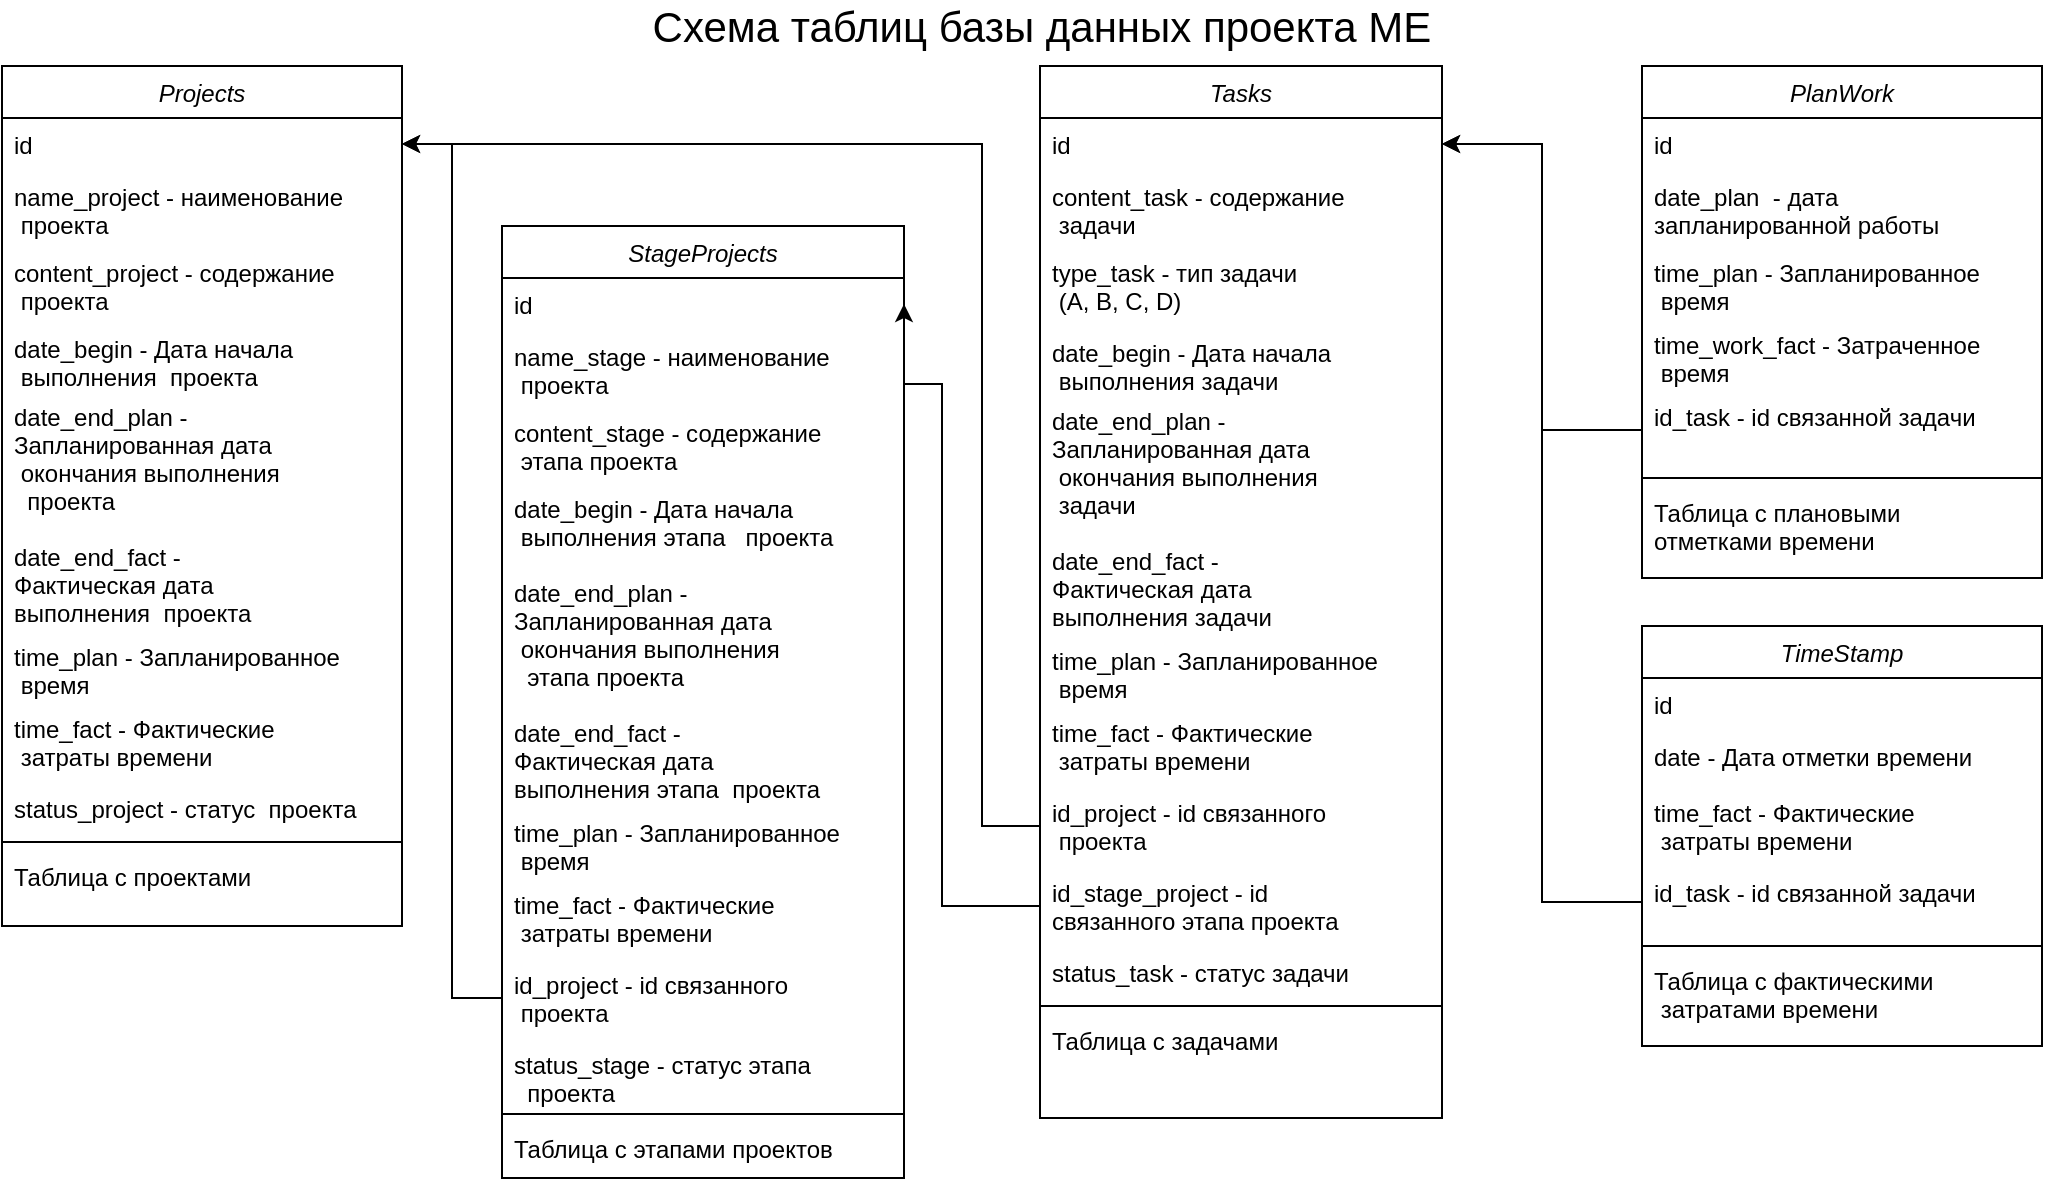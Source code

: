 <mxfile version="14.4.8" type="device"><diagram id="C5RBs43oDa-KdzZeNtuy" name="Page-1"><mxGraphModel dx="1865" dy="489" grid="1" gridSize="10" guides="1" tooltips="1" connect="1" arrows="1" fold="1" page="1" pageScale="1" pageWidth="827" pageHeight="1169" math="0" shadow="0"><root><mxCell id="WIyWlLk6GJQsqaUBKTNV-0"/><mxCell id="WIyWlLk6GJQsqaUBKTNV-1" parent="WIyWlLk6GJQsqaUBKTNV-0"/><mxCell id="zkfFHV4jXpPFQw0GAbJ--0" value="Tasks" style="swimlane;fontStyle=2;align=center;verticalAlign=top;childLayout=stackLayout;horizontal=1;startSize=26;horizontalStack=0;resizeParent=1;resizeLast=0;collapsible=1;marginBottom=0;rounded=0;shadow=0;strokeWidth=1;" parent="WIyWlLk6GJQsqaUBKTNV-1" vertex="1"><mxGeometry x="319" y="40" width="201" height="526" as="geometry"><mxRectangle x="230" y="140" width="160" height="26" as="alternateBounds"/></mxGeometry></mxCell><mxCell id="zkfFHV4jXpPFQw0GAbJ--1" value="id " style="text;align=left;verticalAlign=top;spacingLeft=4;spacingRight=4;overflow=hidden;rotatable=0;points=[[0,0.5],[1,0.5]];portConstraint=eastwest;" parent="zkfFHV4jXpPFQw0GAbJ--0" vertex="1"><mxGeometry y="26" width="201" height="26" as="geometry"/></mxCell><mxCell id="zkfFHV4jXpPFQw0GAbJ--2" value="content_task - содержание&#10; задачи" style="text;align=left;verticalAlign=top;spacingLeft=4;spacingRight=4;overflow=hidden;rotatable=0;points=[[0,0.5],[1,0.5]];portConstraint=eastwest;rounded=0;shadow=0;html=0;" parent="zkfFHV4jXpPFQw0GAbJ--0" vertex="1"><mxGeometry y="52" width="201" height="38" as="geometry"/></mxCell><mxCell id="zkfFHV4jXpPFQw0GAbJ--3" value="type_task - тип задачи&#10; (A, B, C, D)" style="text;align=left;verticalAlign=top;spacingLeft=4;spacingRight=4;overflow=hidden;rotatable=0;points=[[0,0.5],[1,0.5]];portConstraint=eastwest;rounded=0;shadow=0;html=0;" parent="zkfFHV4jXpPFQw0GAbJ--0" vertex="1"><mxGeometry y="90" width="201" height="40" as="geometry"/></mxCell><mxCell id="tdRBUlVe_XkeL8Im9aY7-0" value="date_begin - Дата начала&#10; выполнения задачи" style="text;align=left;verticalAlign=top;spacingLeft=4;spacingRight=4;overflow=hidden;rotatable=0;points=[[0,0.5],[1,0.5]];portConstraint=eastwest;rounded=0;shadow=0;html=0;" parent="zkfFHV4jXpPFQw0GAbJ--0" vertex="1"><mxGeometry y="130" width="201" height="34" as="geometry"/></mxCell><mxCell id="tdRBUlVe_XkeL8Im9aY7-1" value="date_end_plan - &#10;Запланированная дата&#10; окончания выполнения&#10; задачи" style="text;align=left;verticalAlign=top;spacingLeft=4;spacingRight=4;overflow=hidden;rotatable=0;points=[[0,0.5],[1,0.5]];portConstraint=eastwest;rounded=0;shadow=0;html=0;" parent="zkfFHV4jXpPFQw0GAbJ--0" vertex="1"><mxGeometry y="164" width="201" height="70" as="geometry"/></mxCell><mxCell id="tdRBUlVe_XkeL8Im9aY7-3" value="date_end_fact - &#10;Фактическая дата &#10;выполнения задачи" style="text;align=left;verticalAlign=top;spacingLeft=4;spacingRight=4;overflow=hidden;rotatable=0;points=[[0,0.5],[1,0.5]];portConstraint=eastwest;rounded=0;shadow=0;html=0;" parent="zkfFHV4jXpPFQw0GAbJ--0" vertex="1"><mxGeometry y="234" width="201" height="50" as="geometry"/></mxCell><mxCell id="tdRBUlVe_XkeL8Im9aY7-4" value="time_plan - Запланированное&#10; время" style="text;align=left;verticalAlign=top;spacingLeft=4;spacingRight=4;overflow=hidden;rotatable=0;points=[[0,0.5],[1,0.5]];portConstraint=eastwest;rounded=0;shadow=0;html=0;" parent="zkfFHV4jXpPFQw0GAbJ--0" vertex="1"><mxGeometry y="284" width="201" height="36" as="geometry"/></mxCell><mxCell id="tdRBUlVe_XkeL8Im9aY7-2" value="time_fact - Фактические&#10; затраты времени" style="text;align=left;verticalAlign=top;spacingLeft=4;spacingRight=4;overflow=hidden;rotatable=0;points=[[0,0.5],[1,0.5]];portConstraint=eastwest;rounded=0;shadow=0;html=0;" parent="zkfFHV4jXpPFQw0GAbJ--0" vertex="1"><mxGeometry y="320" width="201" height="40" as="geometry"/></mxCell><mxCell id="tdRBUlVe_XkeL8Im9aY7-5" value="id_project - id связанного&#10; проекта" style="text;align=left;verticalAlign=top;spacingLeft=4;spacingRight=4;overflow=hidden;rotatable=0;points=[[0,0.5],[1,0.5]];portConstraint=eastwest;rounded=0;shadow=0;html=0;" parent="zkfFHV4jXpPFQw0GAbJ--0" vertex="1"><mxGeometry y="360" width="201" height="40" as="geometry"/></mxCell><mxCell id="tdRBUlVe_XkeL8Im9aY7-6" value="id_stage_project - id &#10;связанного этапа проекта" style="text;align=left;verticalAlign=top;spacingLeft=4;spacingRight=4;overflow=hidden;rotatable=0;points=[[0,0.5],[1,0.5]];portConstraint=eastwest;rounded=0;shadow=0;html=0;" parent="zkfFHV4jXpPFQw0GAbJ--0" vertex="1"><mxGeometry y="400" width="201" height="40" as="geometry"/></mxCell><mxCell id="tdRBUlVe_XkeL8Im9aY7-7" value="status_task - статус задачи" style="text;align=left;verticalAlign=top;spacingLeft=4;spacingRight=4;overflow=hidden;rotatable=0;points=[[0,0.5],[1,0.5]];portConstraint=eastwest;rounded=0;shadow=0;html=0;" parent="zkfFHV4jXpPFQw0GAbJ--0" vertex="1"><mxGeometry y="440" width="201" height="26" as="geometry"/></mxCell><mxCell id="zkfFHV4jXpPFQw0GAbJ--4" value="" style="line;html=1;strokeWidth=1;align=left;verticalAlign=middle;spacingTop=-1;spacingLeft=3;spacingRight=3;rotatable=0;labelPosition=right;points=[];portConstraint=eastwest;" parent="zkfFHV4jXpPFQw0GAbJ--0" vertex="1"><mxGeometry y="466" width="201" height="8" as="geometry"/></mxCell><mxCell id="zkfFHV4jXpPFQw0GAbJ--5" value="Таблица с задачами" style="text;align=left;verticalAlign=top;spacingLeft=4;spacingRight=4;overflow=hidden;rotatable=0;points=[[0,0.5],[1,0.5]];portConstraint=eastwest;" parent="zkfFHV4jXpPFQw0GAbJ--0" vertex="1"><mxGeometry y="474" width="201" height="26" as="geometry"/></mxCell><mxCell id="tdRBUlVe_XkeL8Im9aY7-8" value="Projects" style="swimlane;fontStyle=2;align=center;verticalAlign=top;childLayout=stackLayout;horizontal=1;startSize=26;horizontalStack=0;resizeParent=1;resizeLast=0;collapsible=1;marginBottom=0;rounded=0;shadow=0;strokeWidth=1;" parent="WIyWlLk6GJQsqaUBKTNV-1" vertex="1"><mxGeometry x="-200" y="40" width="200" height="430" as="geometry"><mxRectangle x="230" y="140" width="160" height="26" as="alternateBounds"/></mxGeometry></mxCell><mxCell id="tdRBUlVe_XkeL8Im9aY7-9" value="id " style="text;align=left;verticalAlign=top;spacingLeft=4;spacingRight=4;overflow=hidden;rotatable=0;points=[[0,0.5],[1,0.5]];portConstraint=eastwest;" parent="tdRBUlVe_XkeL8Im9aY7-8" vertex="1"><mxGeometry y="26" width="200" height="26" as="geometry"/></mxCell><mxCell id="tdRBUlVe_XkeL8Im9aY7-22" value="name_project - наименование&#10; проекта" style="text;align=left;verticalAlign=top;spacingLeft=4;spacingRight=4;overflow=hidden;rotatable=0;points=[[0,0.5],[1,0.5]];portConstraint=eastwest;rounded=0;shadow=0;html=0;" parent="tdRBUlVe_XkeL8Im9aY7-8" vertex="1"><mxGeometry y="52" width="200" height="38" as="geometry"/></mxCell><mxCell id="tdRBUlVe_XkeL8Im9aY7-10" value="content_project - содержание&#10; проекта" style="text;align=left;verticalAlign=top;spacingLeft=4;spacingRight=4;overflow=hidden;rotatable=0;points=[[0,0.5],[1,0.5]];portConstraint=eastwest;rounded=0;shadow=0;html=0;" parent="tdRBUlVe_XkeL8Im9aY7-8" vertex="1"><mxGeometry y="90" width="200" height="38" as="geometry"/></mxCell><mxCell id="tdRBUlVe_XkeL8Im9aY7-12" value="date_begin - Дата начала&#10; выполнения  проекта" style="text;align=left;verticalAlign=top;spacingLeft=4;spacingRight=4;overflow=hidden;rotatable=0;points=[[0,0.5],[1,0.5]];portConstraint=eastwest;rounded=0;shadow=0;html=0;" parent="tdRBUlVe_XkeL8Im9aY7-8" vertex="1"><mxGeometry y="128" width="200" height="34" as="geometry"/></mxCell><mxCell id="tdRBUlVe_XkeL8Im9aY7-13" value="date_end_plan - &#10;Запланированная дата&#10; окончания выполнения&#10;  проекта" style="text;align=left;verticalAlign=top;spacingLeft=4;spacingRight=4;overflow=hidden;rotatable=0;points=[[0,0.5],[1,0.5]];portConstraint=eastwest;rounded=0;shadow=0;html=0;" parent="tdRBUlVe_XkeL8Im9aY7-8" vertex="1"><mxGeometry y="162" width="200" height="70" as="geometry"/></mxCell><mxCell id="tdRBUlVe_XkeL8Im9aY7-14" value="date_end_fact - &#10;Фактическая дата &#10;выполнения  проекта" style="text;align=left;verticalAlign=top;spacingLeft=4;spacingRight=4;overflow=hidden;rotatable=0;points=[[0,0.5],[1,0.5]];portConstraint=eastwest;rounded=0;shadow=0;html=0;" parent="tdRBUlVe_XkeL8Im9aY7-8" vertex="1"><mxGeometry y="232" width="200" height="50" as="geometry"/></mxCell><mxCell id="tdRBUlVe_XkeL8Im9aY7-15" value="time_plan - Запланированное&#10; время" style="text;align=left;verticalAlign=top;spacingLeft=4;spacingRight=4;overflow=hidden;rotatable=0;points=[[0,0.5],[1,0.5]];portConstraint=eastwest;rounded=0;shadow=0;html=0;" parent="tdRBUlVe_XkeL8Im9aY7-8" vertex="1"><mxGeometry y="282" width="200" height="36" as="geometry"/></mxCell><mxCell id="tdRBUlVe_XkeL8Im9aY7-16" value="time_fact - Фактические&#10; затраты времени" style="text;align=left;verticalAlign=top;spacingLeft=4;spacingRight=4;overflow=hidden;rotatable=0;points=[[0,0.5],[1,0.5]];portConstraint=eastwest;rounded=0;shadow=0;html=0;" parent="tdRBUlVe_XkeL8Im9aY7-8" vertex="1"><mxGeometry y="318" width="200" height="40" as="geometry"/></mxCell><mxCell id="tdRBUlVe_XkeL8Im9aY7-19" value="status_project - статус  проекта" style="text;align=left;verticalAlign=top;spacingLeft=4;spacingRight=4;overflow=hidden;rotatable=0;points=[[0,0.5],[1,0.5]];portConstraint=eastwest;rounded=0;shadow=0;html=0;" parent="tdRBUlVe_XkeL8Im9aY7-8" vertex="1"><mxGeometry y="358" width="200" height="26" as="geometry"/></mxCell><mxCell id="tdRBUlVe_XkeL8Im9aY7-20" value="" style="line;html=1;strokeWidth=1;align=left;verticalAlign=middle;spacingTop=-1;spacingLeft=3;spacingRight=3;rotatable=0;labelPosition=right;points=[];portConstraint=eastwest;" parent="tdRBUlVe_XkeL8Im9aY7-8" vertex="1"><mxGeometry y="384" width="200" height="8" as="geometry"/></mxCell><mxCell id="tdRBUlVe_XkeL8Im9aY7-21" value="Таблица с проектами" style="text;align=left;verticalAlign=top;spacingLeft=4;spacingRight=4;overflow=hidden;rotatable=0;points=[[0,0.5],[1,0.5]];portConstraint=eastwest;" parent="tdRBUlVe_XkeL8Im9aY7-8" vertex="1"><mxGeometry y="392" width="200" height="28" as="geometry"/></mxCell><mxCell id="tdRBUlVe_XkeL8Im9aY7-23" value="StageProjects" style="swimlane;fontStyle=2;align=center;verticalAlign=top;childLayout=stackLayout;horizontal=1;startSize=26;horizontalStack=0;resizeParent=1;resizeLast=0;collapsible=1;marginBottom=0;rounded=0;shadow=0;strokeWidth=1;" parent="WIyWlLk6GJQsqaUBKTNV-1" vertex="1"><mxGeometry x="50" y="120" width="201" height="476" as="geometry"><mxRectangle x="230" y="140" width="160" height="26" as="alternateBounds"/></mxGeometry></mxCell><mxCell id="tdRBUlVe_XkeL8Im9aY7-24" value="id " style="text;align=left;verticalAlign=top;spacingLeft=4;spacingRight=4;overflow=hidden;rotatable=0;points=[[0,0.5],[1,0.5]];portConstraint=eastwest;" parent="tdRBUlVe_XkeL8Im9aY7-23" vertex="1"><mxGeometry y="26" width="201" height="26" as="geometry"/></mxCell><mxCell id="tdRBUlVe_XkeL8Im9aY7-25" value="name_stage - наименование&#10; проекта" style="text;align=left;verticalAlign=top;spacingLeft=4;spacingRight=4;overflow=hidden;rotatable=0;points=[[0,0.5],[1,0.5]];portConstraint=eastwest;rounded=0;shadow=0;html=0;" parent="tdRBUlVe_XkeL8Im9aY7-23" vertex="1"><mxGeometry y="52" width="201" height="38" as="geometry"/></mxCell><mxCell id="tdRBUlVe_XkeL8Im9aY7-26" value="content_stage - содержание&#10; этапа проекта" style="text;align=left;verticalAlign=top;spacingLeft=4;spacingRight=4;overflow=hidden;rotatable=0;points=[[0,0.5],[1,0.5]];portConstraint=eastwest;rounded=0;shadow=0;html=0;" parent="tdRBUlVe_XkeL8Im9aY7-23" vertex="1"><mxGeometry y="90" width="201" height="38" as="geometry"/></mxCell><mxCell id="tdRBUlVe_XkeL8Im9aY7-27" value="date_begin - Дата начала&#10; выполнения этапа   проекта" style="text;align=left;verticalAlign=top;spacingLeft=4;spacingRight=4;overflow=hidden;rotatable=0;points=[[0,0.5],[1,0.5]];portConstraint=eastwest;rounded=0;shadow=0;html=0;" parent="tdRBUlVe_XkeL8Im9aY7-23" vertex="1"><mxGeometry y="128" width="201" height="42" as="geometry"/></mxCell><mxCell id="tdRBUlVe_XkeL8Im9aY7-28" value="date_end_plan - &#10;Запланированная дата&#10; окончания выполнения&#10;  этапа проекта" style="text;align=left;verticalAlign=top;spacingLeft=4;spacingRight=4;overflow=hidden;rotatable=0;points=[[0,0.5],[1,0.5]];portConstraint=eastwest;rounded=0;shadow=0;html=0;" parent="tdRBUlVe_XkeL8Im9aY7-23" vertex="1"><mxGeometry y="170" width="201" height="70" as="geometry"/></mxCell><mxCell id="tdRBUlVe_XkeL8Im9aY7-29" value="date_end_fact - &#10;Фактическая дата &#10;выполнения этапа  проекта" style="text;align=left;verticalAlign=top;spacingLeft=4;spacingRight=4;overflow=hidden;rotatable=0;points=[[0,0.5],[1,0.5]];portConstraint=eastwest;rounded=0;shadow=0;html=0;" parent="tdRBUlVe_XkeL8Im9aY7-23" vertex="1"><mxGeometry y="240" width="201" height="50" as="geometry"/></mxCell><mxCell id="tdRBUlVe_XkeL8Im9aY7-30" value="time_plan - Запланированное&#10; время" style="text;align=left;verticalAlign=top;spacingLeft=4;spacingRight=4;overflow=hidden;rotatable=0;points=[[0,0.5],[1,0.5]];portConstraint=eastwest;rounded=0;shadow=0;html=0;" parent="tdRBUlVe_XkeL8Im9aY7-23" vertex="1"><mxGeometry y="290" width="201" height="36" as="geometry"/></mxCell><mxCell id="tdRBUlVe_XkeL8Im9aY7-31" value="time_fact - Фактические&#10; затраты времени" style="text;align=left;verticalAlign=top;spacingLeft=4;spacingRight=4;overflow=hidden;rotatable=0;points=[[0,0.5],[1,0.5]];portConstraint=eastwest;rounded=0;shadow=0;html=0;" parent="tdRBUlVe_XkeL8Im9aY7-23" vertex="1"><mxGeometry y="326" width="201" height="40" as="geometry"/></mxCell><mxCell id="tdRBUlVe_XkeL8Im9aY7-32" value="id_project - id связанного&#10; проекта" style="text;align=left;verticalAlign=top;spacingLeft=4;spacingRight=4;overflow=hidden;rotatable=0;points=[[0,0.5],[1,0.5]];portConstraint=eastwest;rounded=0;shadow=0;html=0;" parent="tdRBUlVe_XkeL8Im9aY7-23" vertex="1"><mxGeometry y="366" width="201" height="40" as="geometry"/></mxCell><mxCell id="tdRBUlVe_XkeL8Im9aY7-34" value="status_stage - статус этапа &#10;  проекта" style="text;align=left;verticalAlign=top;spacingLeft=4;spacingRight=4;overflow=hidden;rotatable=0;points=[[0,0.5],[1,0.5]];portConstraint=eastwest;rounded=0;shadow=0;html=0;" parent="tdRBUlVe_XkeL8Im9aY7-23" vertex="1"><mxGeometry y="406" width="201" height="34" as="geometry"/></mxCell><mxCell id="tdRBUlVe_XkeL8Im9aY7-35" value="" style="line;html=1;strokeWidth=1;align=left;verticalAlign=middle;spacingTop=-1;spacingLeft=3;spacingRight=3;rotatable=0;labelPosition=right;points=[];portConstraint=eastwest;" parent="tdRBUlVe_XkeL8Im9aY7-23" vertex="1"><mxGeometry y="440" width="201" height="8" as="geometry"/></mxCell><mxCell id="tdRBUlVe_XkeL8Im9aY7-36" value="Таблица с этапами проектов" style="text;align=left;verticalAlign=top;spacingLeft=4;spacingRight=4;overflow=hidden;rotatable=0;points=[[0,0.5],[1,0.5]];portConstraint=eastwest;" parent="tdRBUlVe_XkeL8Im9aY7-23" vertex="1"><mxGeometry y="448" width="201" height="26" as="geometry"/></mxCell><mxCell id="tdRBUlVe_XkeL8Im9aY7-37" value="PlanWork" style="swimlane;fontStyle=2;align=center;verticalAlign=top;childLayout=stackLayout;horizontal=1;startSize=26;horizontalStack=0;resizeParent=1;resizeLast=0;collapsible=1;marginBottom=0;rounded=0;shadow=0;strokeWidth=1;" parent="WIyWlLk6GJQsqaUBKTNV-1" vertex="1"><mxGeometry x="620" y="40" width="200" height="256" as="geometry"><mxRectangle x="230" y="140" width="160" height="26" as="alternateBounds"/></mxGeometry></mxCell><mxCell id="tdRBUlVe_XkeL8Im9aY7-38" value="id " style="text;align=left;verticalAlign=top;spacingLeft=4;spacingRight=4;overflow=hidden;rotatable=0;points=[[0,0.5],[1,0.5]];portConstraint=eastwest;" parent="tdRBUlVe_XkeL8Im9aY7-37" vertex="1"><mxGeometry y="26" width="200" height="26" as="geometry"/></mxCell><mxCell id="tdRBUlVe_XkeL8Im9aY7-41" value="date_plan  - дата  &#10;запланированной работы" style="text;align=left;verticalAlign=top;spacingLeft=4;spacingRight=4;overflow=hidden;rotatable=0;points=[[0,0.5],[1,0.5]];portConstraint=eastwest;rounded=0;shadow=0;html=0;" parent="tdRBUlVe_XkeL8Im9aY7-37" vertex="1"><mxGeometry y="52" width="200" height="38" as="geometry"/></mxCell><mxCell id="tdRBUlVe_XkeL8Im9aY7-44" value="time_plan - Запланированное&#10; время" style="text;align=left;verticalAlign=top;spacingLeft=4;spacingRight=4;overflow=hidden;rotatable=0;points=[[0,0.5],[1,0.5]];portConstraint=eastwest;rounded=0;shadow=0;html=0;" parent="tdRBUlVe_XkeL8Im9aY7-37" vertex="1"><mxGeometry y="90" width="200" height="36" as="geometry"/></mxCell><mxCell id="HHxtOu7-9ceA1dkdhA0u-0" value="time_work_fact - Затраченное&#10; время" style="text;align=left;verticalAlign=top;spacingLeft=4;spacingRight=4;overflow=hidden;rotatable=0;points=[[0,0.5],[1,0.5]];portConstraint=eastwest;rounded=0;shadow=0;html=0;" parent="tdRBUlVe_XkeL8Im9aY7-37" vertex="1"><mxGeometry y="126" width="200" height="36" as="geometry"/></mxCell><mxCell id="tdRBUlVe_XkeL8Im9aY7-47" value="id_task - id связанной задачи" style="text;align=left;verticalAlign=top;spacingLeft=4;spacingRight=4;overflow=hidden;rotatable=0;points=[[0,0.5],[1,0.5]];portConstraint=eastwest;rounded=0;shadow=0;html=0;" parent="tdRBUlVe_XkeL8Im9aY7-37" vertex="1"><mxGeometry y="162" width="200" height="40" as="geometry"/></mxCell><mxCell id="tdRBUlVe_XkeL8Im9aY7-49" value="" style="line;html=1;strokeWidth=1;align=left;verticalAlign=middle;spacingTop=-1;spacingLeft=3;spacingRight=3;rotatable=0;labelPosition=right;points=[];portConstraint=eastwest;" parent="tdRBUlVe_XkeL8Im9aY7-37" vertex="1"><mxGeometry y="202" width="200" height="8" as="geometry"/></mxCell><mxCell id="tdRBUlVe_XkeL8Im9aY7-64" value="Таблица с плановыми &#10;отметками времени" style="text;align=left;verticalAlign=top;spacingLeft=4;spacingRight=4;overflow=hidden;rotatable=0;points=[[0,0.5],[1,0.5]];portConstraint=eastwest;rounded=0;shadow=0;html=0;" parent="tdRBUlVe_XkeL8Im9aY7-37" vertex="1"><mxGeometry y="210" width="200" height="46" as="geometry"/></mxCell><mxCell id="tdRBUlVe_XkeL8Im9aY7-65" value="TimeStamp" style="swimlane;fontStyle=2;align=center;verticalAlign=top;childLayout=stackLayout;horizontal=1;startSize=26;horizontalStack=0;resizeParent=1;resizeLast=0;collapsible=1;marginBottom=0;rounded=0;shadow=0;strokeWidth=1;" parent="WIyWlLk6GJQsqaUBKTNV-1" vertex="1"><mxGeometry x="620" y="320" width="200" height="210" as="geometry"><mxRectangle x="230" y="140" width="160" height="26" as="alternateBounds"/></mxGeometry></mxCell><mxCell id="tdRBUlVe_XkeL8Im9aY7-66" value="id " style="text;align=left;verticalAlign=top;spacingLeft=4;spacingRight=4;overflow=hidden;rotatable=0;points=[[0,0.5],[1,0.5]];portConstraint=eastwest;" parent="tdRBUlVe_XkeL8Im9aY7-65" vertex="1"><mxGeometry y="26" width="200" height="26" as="geometry"/></mxCell><mxCell id="tdRBUlVe_XkeL8Im9aY7-68" value="date - Дата отметки времени" style="text;align=left;verticalAlign=top;spacingLeft=4;spacingRight=4;overflow=hidden;rotatable=0;points=[[0,0.5],[1,0.5]];portConstraint=eastwest;rounded=0;shadow=0;html=0;" parent="tdRBUlVe_XkeL8Im9aY7-65" vertex="1"><mxGeometry y="52" width="200" height="28" as="geometry"/></mxCell><mxCell id="tdRBUlVe_XkeL8Im9aY7-72" value="time_fact - Фактические&#10; затраты времени" style="text;align=left;verticalAlign=top;spacingLeft=4;spacingRight=4;overflow=hidden;rotatable=0;points=[[0,0.5],[1,0.5]];portConstraint=eastwest;rounded=0;shadow=0;html=0;" parent="tdRBUlVe_XkeL8Im9aY7-65" vertex="1"><mxGeometry y="80" width="200" height="40" as="geometry"/></mxCell><mxCell id="tdRBUlVe_XkeL8Im9aY7-71" value="id_task - id связанной задачи" style="text;align=left;verticalAlign=top;spacingLeft=4;spacingRight=4;overflow=hidden;rotatable=0;points=[[0,0.5],[1,0.5]];portConstraint=eastwest;rounded=0;shadow=0;html=0;" parent="tdRBUlVe_XkeL8Im9aY7-65" vertex="1"><mxGeometry y="120" width="200" height="36" as="geometry"/></mxCell><mxCell id="tdRBUlVe_XkeL8Im9aY7-76" value="" style="line;html=1;strokeWidth=1;align=left;verticalAlign=middle;spacingTop=-1;spacingLeft=3;spacingRight=3;rotatable=0;labelPosition=right;points=[];portConstraint=eastwest;" parent="tdRBUlVe_XkeL8Im9aY7-65" vertex="1"><mxGeometry y="156" width="200" height="8" as="geometry"/></mxCell><mxCell id="tdRBUlVe_XkeL8Im9aY7-77" value="Таблица с фактическими&#10; затратами времени" style="text;align=left;verticalAlign=top;spacingLeft=4;spacingRight=4;overflow=hidden;rotatable=0;points=[[0,0.5],[1,0.5]];portConstraint=eastwest;rounded=0;shadow=0;html=0;" parent="tdRBUlVe_XkeL8Im9aY7-65" vertex="1"><mxGeometry y="164" width="200" height="46" as="geometry"/></mxCell><mxCell id="tdRBUlVe_XkeL8Im9aY7-79" style="edgeStyle=orthogonalEdgeStyle;rounded=0;orthogonalLoop=1;jettySize=auto;html=1;entryX=1;entryY=0.5;entryDx=0;entryDy=0;" parent="WIyWlLk6GJQsqaUBKTNV-1" source="tdRBUlVe_XkeL8Im9aY7-5" target="tdRBUlVe_XkeL8Im9aY7-9" edge="1"><mxGeometry relative="1" as="geometry"><Array as="points"><mxPoint x="290" y="420"/><mxPoint x="290" y="79"/></Array></mxGeometry></mxCell><mxCell id="tdRBUlVe_XkeL8Im9aY7-81" style="edgeStyle=orthogonalEdgeStyle;rounded=0;orthogonalLoop=1;jettySize=auto;html=1;entryX=1;entryY=0.5;entryDx=0;entryDy=0;" parent="WIyWlLk6GJQsqaUBKTNV-1" source="tdRBUlVe_XkeL8Im9aY7-32" target="tdRBUlVe_XkeL8Im9aY7-9" edge="1"><mxGeometry relative="1" as="geometry"/></mxCell><mxCell id="tdRBUlVe_XkeL8Im9aY7-85" style="edgeStyle=orthogonalEdgeStyle;rounded=0;orthogonalLoop=1;jettySize=auto;html=1;entryX=1;entryY=0.5;entryDx=0;entryDy=0;" parent="WIyWlLk6GJQsqaUBKTNV-1" source="tdRBUlVe_XkeL8Im9aY7-6" target="tdRBUlVe_XkeL8Im9aY7-24" edge="1"><mxGeometry relative="1" as="geometry"><Array as="points"><mxPoint x="270" y="460"/><mxPoint x="270" y="199"/></Array></mxGeometry></mxCell><mxCell id="tdRBUlVe_XkeL8Im9aY7-89" style="edgeStyle=orthogonalEdgeStyle;rounded=0;orthogonalLoop=1;jettySize=auto;html=1;entryX=1;entryY=0.5;entryDx=0;entryDy=0;" parent="WIyWlLk6GJQsqaUBKTNV-1" source="tdRBUlVe_XkeL8Im9aY7-71" target="zkfFHV4jXpPFQw0GAbJ--1" edge="1"><mxGeometry relative="1" as="geometry"/></mxCell><mxCell id="tdRBUlVe_XkeL8Im9aY7-92" style="edgeStyle=orthogonalEdgeStyle;rounded=0;orthogonalLoop=1;jettySize=auto;html=1;entryX=1;entryY=0.5;entryDx=0;entryDy=0;" parent="WIyWlLk6GJQsqaUBKTNV-1" source="tdRBUlVe_XkeL8Im9aY7-47" target="zkfFHV4jXpPFQw0GAbJ--1" edge="1"><mxGeometry relative="1" as="geometry"/></mxCell><mxCell id="PXPa_aRlH0-KZNr55PBO-0" value="Схема таблиц базы данных проекта МЕ" style="text;html=1;strokeColor=none;fillColor=none;align=center;verticalAlign=middle;whiteSpace=wrap;rounded=0;labelBackgroundColor=#ffffff;fontSize=21;" vertex="1" parent="WIyWlLk6GJQsqaUBKTNV-1"><mxGeometry x="-20" y="10" width="680" height="20" as="geometry"/></mxCell></root></mxGraphModel></diagram></mxfile>